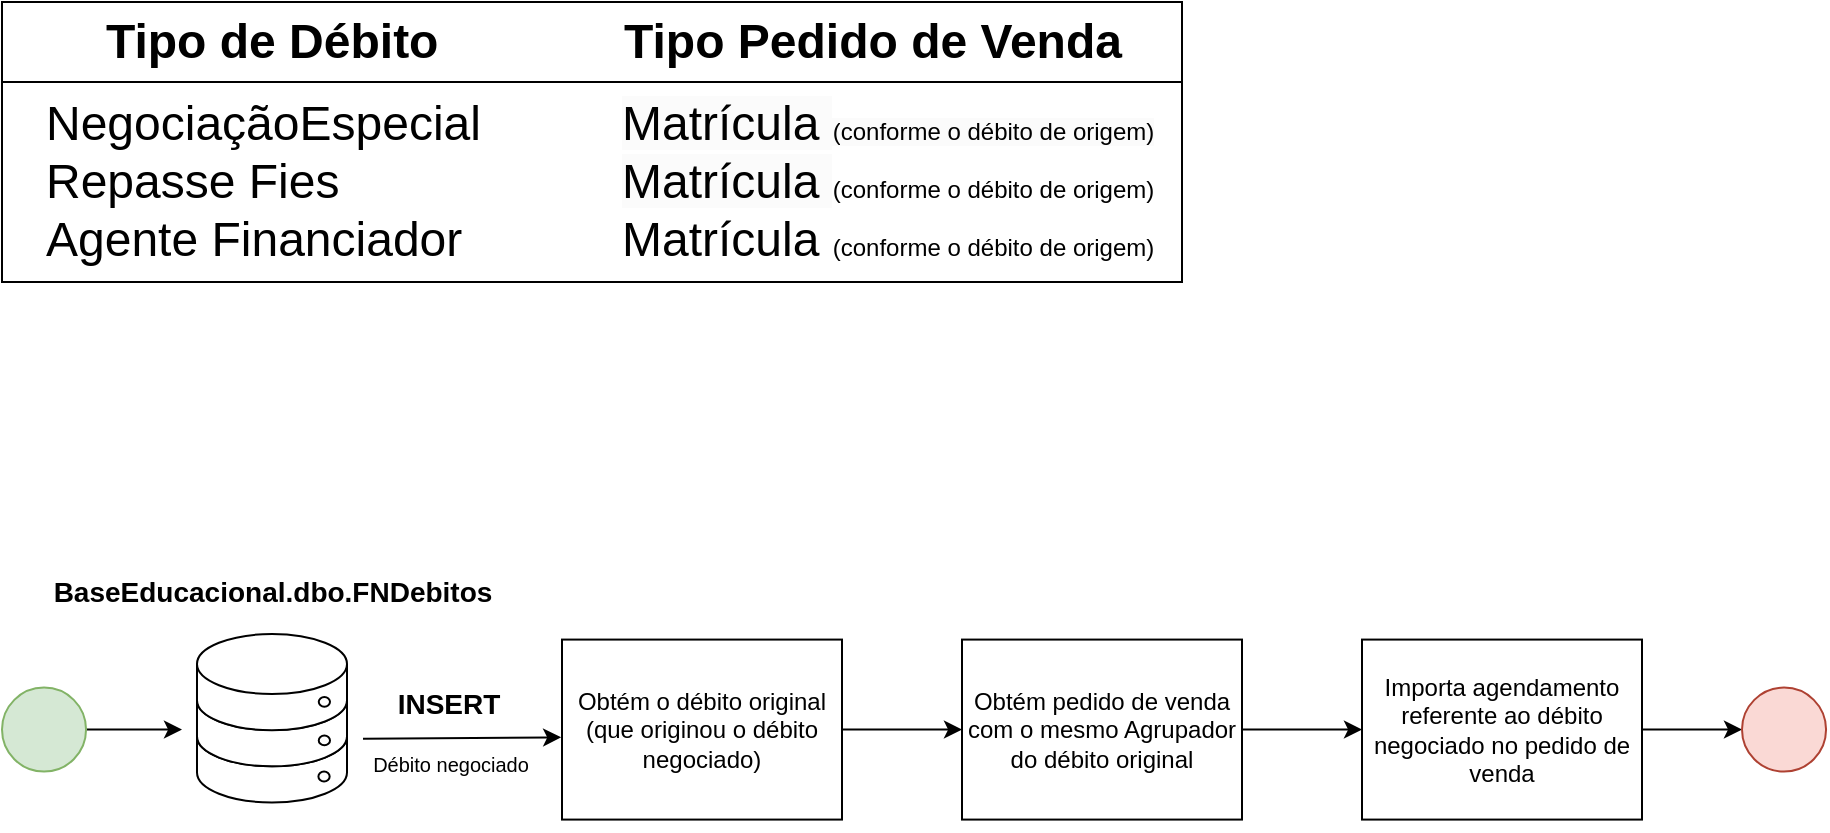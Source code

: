 <mxfile version="22.1.16" type="device">
  <diagram name="Página-1" id="K5BVCkZBTRmpWdmXIQcK">
    <mxGraphModel dx="989" dy="532" grid="1" gridSize="10" guides="1" tooltips="1" connect="1" arrows="1" fold="1" page="1" pageScale="1" pageWidth="2339" pageHeight="3300" math="0" shadow="0">
      <root>
        <mxCell id="0" />
        <mxCell id="1" parent="0" />
        <mxCell id="249MMIfMZKDyMofd3Q7i-1" value="" style="whiteSpace=wrap;html=1;fillColor=default;" vertex="1" parent="1">
          <mxGeometry x="130" y="70" width="590" height="40" as="geometry" />
        </mxCell>
        <mxCell id="249MMIfMZKDyMofd3Q7i-2" value="" style="group;strokeColor=default;fillColor=default;" vertex="1" connectable="0" parent="1">
          <mxGeometry x="130" y="110" width="590" height="100" as="geometry" />
        </mxCell>
        <mxCell id="249MMIfMZKDyMofd3Q7i-3" value="&lt;div style=&quot;&quot;&gt;&lt;font style=&quot;font-size: 24px;&quot;&gt;NegociaçãoEspecial&lt;/font&gt;&lt;br&gt;&lt;/div&gt;&lt;font style=&quot;font-size: 24px;&quot;&gt;&lt;div style=&quot;&quot;&gt;Repasse Fies&lt;/div&gt;Agente Financiador&lt;br&gt;&lt;/font&gt;" style="text;html=1;strokeColor=none;fillColor=none;align=left;verticalAlign=top;whiteSpace=wrap;rounded=0;" vertex="1" parent="249MMIfMZKDyMofd3Q7i-2">
          <mxGeometry x="19.86" width="234.95" height="45.455" as="geometry" />
        </mxCell>
        <mxCell id="249MMIfMZKDyMofd3Q7i-4" value="&lt;span style=&quot;color: rgb(0, 0, 0); font-family: Helvetica; font-size: 24px; font-style: normal; font-variant-ligatures: normal; font-variant-caps: normal; letter-spacing: normal; orphans: 2; text-align: left; text-indent: 0px; text-transform: none; widows: 2; word-spacing: 0px; -webkit-text-stroke-width: 0px; background-color: rgb(251, 251, 251); text-decoration-thickness: initial; text-decoration-style: initial; text-decoration-color: initial; float: none; display: inline !important;&quot;&gt;Matrícula &lt;/span&gt;&lt;span style=&quot;color: rgb(0, 0, 0); font-family: Helvetica; font-style: normal; font-variant-ligatures: normal; font-variant-caps: normal; letter-spacing: normal; orphans: 2; text-align: left; text-indent: 0px; text-transform: none; widows: 2; word-spacing: 0px; -webkit-text-stroke-width: 0px; background-color: rgb(251, 251, 251); text-decoration-thickness: initial; text-decoration-style: initial; text-decoration-color: initial; float: none; display: inline !important;&quot;&gt;&lt;font style=&quot;font-size: 12px;&quot;&gt;(&lt;/font&gt;&lt;/span&gt;&lt;span style=&quot;color: rgb(0, 0, 0); font-family: Helvetica; font-style: normal; font-variant-ligatures: normal; font-variant-caps: normal; letter-spacing: normal; orphans: 2; text-align: left; text-indent: 0px; text-transform: none; widows: 2; word-spacing: 0px; -webkit-text-stroke-width: 0px; background-color: rgb(251, 251, 251); text-decoration-thickness: initial; text-decoration-style: initial; text-decoration-color: initial; float: none; display: inline !important;&quot;&gt;&lt;font style=&quot;font-size: 12px;&quot;&gt;conforme o débito de origem)&lt;/font&gt;&lt;/span&gt;&lt;br style=&quot;border-color: var(--border-color); color: rgb(0, 0, 0); font-family: Helvetica; font-size: 24px; font-style: normal; font-variant-ligatures: normal; font-variant-caps: normal; letter-spacing: normal; orphans: 2; text-align: left; text-indent: 0px; text-transform: none; widows: 2; word-spacing: 0px; -webkit-text-stroke-width: 0px; background-color: rgb(251, 251, 251); text-decoration-thickness: initial; text-decoration-style: initial; text-decoration-color: initial;&quot;&gt;&lt;span style=&quot;color: rgb(0, 0, 0); font-family: Helvetica; font-size: 24px; font-style: normal; font-variant-ligatures: normal; font-variant-caps: normal; letter-spacing: normal; orphans: 2; text-align: left; text-indent: 0px; text-transform: none; widows: 2; word-spacing: 0px; -webkit-text-stroke-width: 0px; background-color: rgb(251, 251, 251); text-decoration-thickness: initial; text-decoration-style: initial; text-decoration-color: initial; float: none; display: inline !important;&quot;&gt;Matrícula&amp;nbsp;&lt;/span&gt;(&lt;span style=&quot;border-color: var(--border-color);&quot;&gt;conforme o débito de origem)&lt;/span&gt;&lt;br style=&quot;border-color: var(--border-color); color: rgb(0, 0, 0); font-family: Helvetica; font-size: 24px; font-style: normal; font-variant-ligatures: normal; font-variant-caps: normal; letter-spacing: normal; orphans: 2; text-align: left; text-indent: 0px; text-transform: none; widows: 2; word-spacing: 0px; -webkit-text-stroke-width: 0px; background-color: rgb(251, 251, 251); text-decoration-thickness: initial; text-decoration-style: initial; text-decoration-color: initial;&quot;&gt;&lt;span style=&quot;border-color: var(--border-color); font-size: 24px;&quot;&gt;Matrícula&amp;nbsp;&lt;span style=&quot;border-color: var(--border-color); font-size: 12px;&quot;&gt;&lt;font style=&quot;border-color: var(--border-color);&quot;&gt;(conforme o débito de origem)&lt;/font&gt;&lt;/span&gt;&lt;br style=&quot;border-color: var(--border-color);&quot;&gt;&lt;br&gt;&lt;/span&gt;" style="text;whiteSpace=wrap;html=1;" vertex="1" parent="249MMIfMZKDyMofd3Q7i-2">
          <mxGeometry x="307.92" y="0.473" width="271.28" height="44.982" as="geometry" />
        </mxCell>
        <mxCell id="249MMIfMZKDyMofd3Q7i-5" value="&lt;font style=&quot;font-size: 24px;&quot;&gt;&lt;b&gt;Tipo Pedido de Venda&lt;/b&gt;&lt;/font&gt;" style="text;html=1;align=center;verticalAlign=middle;resizable=0;points=[];autosize=1;strokeColor=none;fillColor=none;" vertex="1" parent="1">
          <mxGeometry x="430" y="70" width="270" height="40" as="geometry" />
        </mxCell>
        <mxCell id="249MMIfMZKDyMofd3Q7i-6" value="&lt;font style=&quot;font-size: 24px;&quot;&gt;&lt;b&gt;Tipo de Débito&lt;/b&gt;&lt;/font&gt;" style="text;html=1;align=left;verticalAlign=middle;resizable=0;points=[];autosize=1;strokeColor=none;fillColor=none;" vertex="1" parent="1">
          <mxGeometry x="180" y="70" width="190" height="40" as="geometry" />
        </mxCell>
        <mxCell id="249MMIfMZKDyMofd3Q7i-7" value="&lt;b&gt;&lt;font style=&quot;font-size: 14px;&quot;&gt;BaseEducacional.dbo.FNDebitos&lt;/font&gt;&lt;/b&gt;" style="text;html=1;align=center;verticalAlign=middle;resizable=0;points=[];autosize=1;strokeColor=none;fillColor=none;strokeWidth=13;" vertex="1" parent="1">
          <mxGeometry x="145" y="350" width="240" height="30" as="geometry" />
        </mxCell>
        <mxCell id="249MMIfMZKDyMofd3Q7i-8" value="&lt;font style=&quot;font-size: 14px;&quot;&gt;&lt;b&gt;INSERT&lt;/b&gt;&lt;/font&gt;" style="text;html=1;align=center;verticalAlign=middle;resizable=0;points=[];autosize=1;strokeColor=none;fillColor=none;" vertex="1" parent="1">
          <mxGeometry x="318" y="406.38" width="70" height="30" as="geometry" />
        </mxCell>
        <mxCell id="249MMIfMZKDyMofd3Q7i-9" value="" style="endArrow=classic;html=1;rounded=0;entryX=0.959;entryY=1.043;entryDx=0;entryDy=0;entryPerimeter=0;" edge="1" parent="1">
          <mxGeometry width="50" height="50" relative="1" as="geometry">
            <mxPoint x="310.5" y="438.42" as="sourcePoint" />
            <mxPoint x="409.58" y="437.67" as="targetPoint" />
          </mxGeometry>
        </mxCell>
        <mxCell id="249MMIfMZKDyMofd3Q7i-10" value="" style="group;fillColor=default;" vertex="1" connectable="0" parent="1">
          <mxGeometry x="227.5" y="380" width="75" height="104.12" as="geometry" />
        </mxCell>
        <mxCell id="249MMIfMZKDyMofd3Q7i-11" value="" style="shape=cylinder3;whiteSpace=wrap;html=1;boundedLbl=1;backgroundOutline=1;size=15;fillColor=default;" vertex="1" parent="249MMIfMZKDyMofd3Q7i-10">
          <mxGeometry y="42.125" width="75" height="48.125" as="geometry" />
        </mxCell>
        <mxCell id="249MMIfMZKDyMofd3Q7i-12" value="" style="shape=cylinder3;whiteSpace=wrap;html=1;boundedLbl=1;backgroundOutline=1;size=15;fillColor=default;" vertex="1" parent="249MMIfMZKDyMofd3Q7i-10">
          <mxGeometry y="24.062" width="75" height="48.125" as="geometry" />
        </mxCell>
        <mxCell id="249MMIfMZKDyMofd3Q7i-13" value="" style="shape=cylinder3;whiteSpace=wrap;html=1;boundedLbl=1;backgroundOutline=1;size=15;fillColor=default;" vertex="1" parent="249MMIfMZKDyMofd3Q7i-10">
          <mxGeometry y="6" width="75" height="48.125" as="geometry" />
        </mxCell>
        <mxCell id="249MMIfMZKDyMofd3Q7i-14" value="" style="ellipse;whiteSpace=wrap;html=1;fillColor=default;" vertex="1" parent="249MMIfMZKDyMofd3Q7i-10">
          <mxGeometry x="60.875" y="56.741" width="5.625" height="4.902" as="geometry" />
        </mxCell>
        <mxCell id="249MMIfMZKDyMofd3Q7i-15" value="" style="ellipse;whiteSpace=wrap;html=1;fillColor=default;" vertex="1" parent="249MMIfMZKDyMofd3Q7i-10">
          <mxGeometry x="60.875" y="37.481" width="5.625" height="4.902" as="geometry" />
        </mxCell>
        <mxCell id="249MMIfMZKDyMofd3Q7i-16" value="" style="ellipse;whiteSpace=wrap;html=1;fillColor=default;" vertex="1" parent="1">
          <mxGeometry x="288.208" y="454.804" width="5.625" height="4.902" as="geometry" />
        </mxCell>
        <mxCell id="249MMIfMZKDyMofd3Q7i-17" style="edgeStyle=orthogonalEdgeStyle;rounded=0;orthogonalLoop=1;jettySize=auto;html=1;fontFamily=Helvetica;fontSize=16;fontColor=default;startSize=30;" edge="1" parent="1" source="249MMIfMZKDyMofd3Q7i-18">
          <mxGeometry relative="1" as="geometry">
            <mxPoint x="220" y="433.785" as="targetPoint" />
          </mxGeometry>
        </mxCell>
        <mxCell id="249MMIfMZKDyMofd3Q7i-18" value="" style="ellipse;whiteSpace=wrap;html=1;aspect=fixed;strokeColor=#82b366;align=center;verticalAlign=middle;fontFamily=Helvetica;fontSize=16;startSize=30;fillColor=#d5e8d4;" vertex="1" parent="1">
          <mxGeometry x="130" y="412.77" width="42.03" height="42.03" as="geometry" />
        </mxCell>
        <mxCell id="249MMIfMZKDyMofd3Q7i-27" style="edgeStyle=orthogonalEdgeStyle;rounded=0;orthogonalLoop=1;jettySize=auto;html=1;exitX=1;exitY=0.5;exitDx=0;exitDy=0;entryX=0;entryY=0.5;entryDx=0;entryDy=0;" edge="1" parent="1" source="249MMIfMZKDyMofd3Q7i-24" target="249MMIfMZKDyMofd3Q7i-34">
          <mxGeometry relative="1" as="geometry">
            <mxPoint x="479.966" y="530" as="targetPoint" />
          </mxGeometry>
        </mxCell>
        <mxCell id="249MMIfMZKDyMofd3Q7i-24" value="Obtém o débito original (que originou o débito negociado)" style="whiteSpace=wrap;html=1;" vertex="1" parent="1">
          <mxGeometry x="410" y="388.79" width="140" height="90" as="geometry" />
        </mxCell>
        <mxCell id="249MMIfMZKDyMofd3Q7i-36" style="edgeStyle=orthogonalEdgeStyle;rounded=0;orthogonalLoop=1;jettySize=auto;html=1;exitX=1;exitY=0.5;exitDx=0;exitDy=0;entryX=0;entryY=0.5;entryDx=0;entryDy=0;" edge="1" parent="1" source="249MMIfMZKDyMofd3Q7i-34" target="249MMIfMZKDyMofd3Q7i-35">
          <mxGeometry relative="1" as="geometry" />
        </mxCell>
        <mxCell id="249MMIfMZKDyMofd3Q7i-34" value="Obtém pedido de venda com o mesmo Agrupador do débito original" style="whiteSpace=wrap;html=1;" vertex="1" parent="1">
          <mxGeometry x="610" y="388.79" width="140" height="90" as="geometry" />
        </mxCell>
        <mxCell id="249MMIfMZKDyMofd3Q7i-38" style="edgeStyle=orthogonalEdgeStyle;rounded=0;orthogonalLoop=1;jettySize=auto;html=1;exitX=1;exitY=0.5;exitDx=0;exitDy=0;entryX=0;entryY=0.5;entryDx=0;entryDy=0;" edge="1" parent="1" source="249MMIfMZKDyMofd3Q7i-35" target="249MMIfMZKDyMofd3Q7i-37">
          <mxGeometry relative="1" as="geometry" />
        </mxCell>
        <mxCell id="249MMIfMZKDyMofd3Q7i-35" value="Importa agendamento referente ao débito negociado no pedido de venda" style="whiteSpace=wrap;html=1;" vertex="1" parent="1">
          <mxGeometry x="810" y="388.79" width="140" height="90" as="geometry" />
        </mxCell>
        <mxCell id="249MMIfMZKDyMofd3Q7i-37" value="" style="ellipse;whiteSpace=wrap;html=1;aspect=fixed;strokeColor=#ae4132;align=center;verticalAlign=middle;fontFamily=Helvetica;fontSize=16;startSize=30;fillColor=#fad9d5;" vertex="1" parent="1">
          <mxGeometry x="1000" y="412.77" width="42.03" height="42.03" as="geometry" />
        </mxCell>
        <mxCell id="249MMIfMZKDyMofd3Q7i-39" value="&lt;font style=&quot;font-size: 10px;&quot;&gt;Débito negociado&lt;/font&gt;" style="text;html=1;align=center;verticalAlign=middle;resizable=0;points=[];autosize=1;strokeColor=none;fillColor=none;" vertex="1" parent="1">
          <mxGeometry x="303.83" y="436.38" width="100" height="30" as="geometry" />
        </mxCell>
      </root>
    </mxGraphModel>
  </diagram>
</mxfile>
